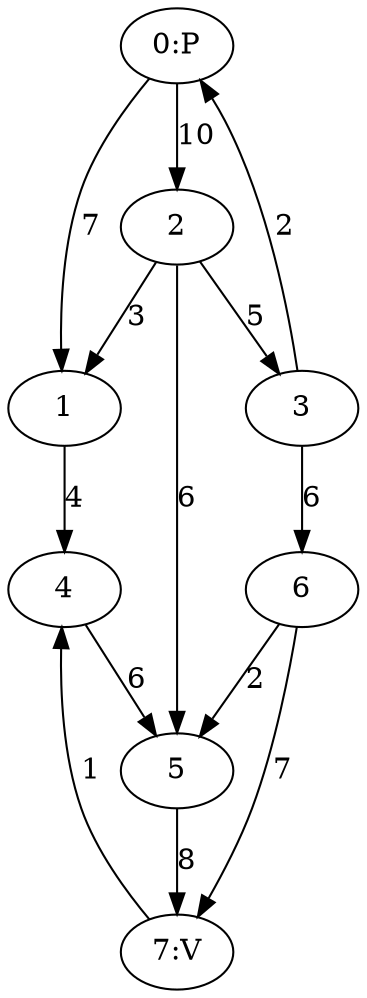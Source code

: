 digraph {
{ rank=source; "0:P" }
{ rank=sink; "7:V" }
"0:P" -> 1[label="7"];
"0:P" -> 2[label="10"];
1 -> 4[label="4"];
2 -> 1[label="3"];
2 -> 3[label="5"];
2 -> 5[label="6"];
3 -> "0:P"[label="2"];
3 -> 6[label="6"];
4 -> 5[label="6"];
5 -> "7:V"[label="8"];
6 -> 5[label="2"];
6 -> "7:V"[label="7"];
"7:V" -> 4[label="1"];
}